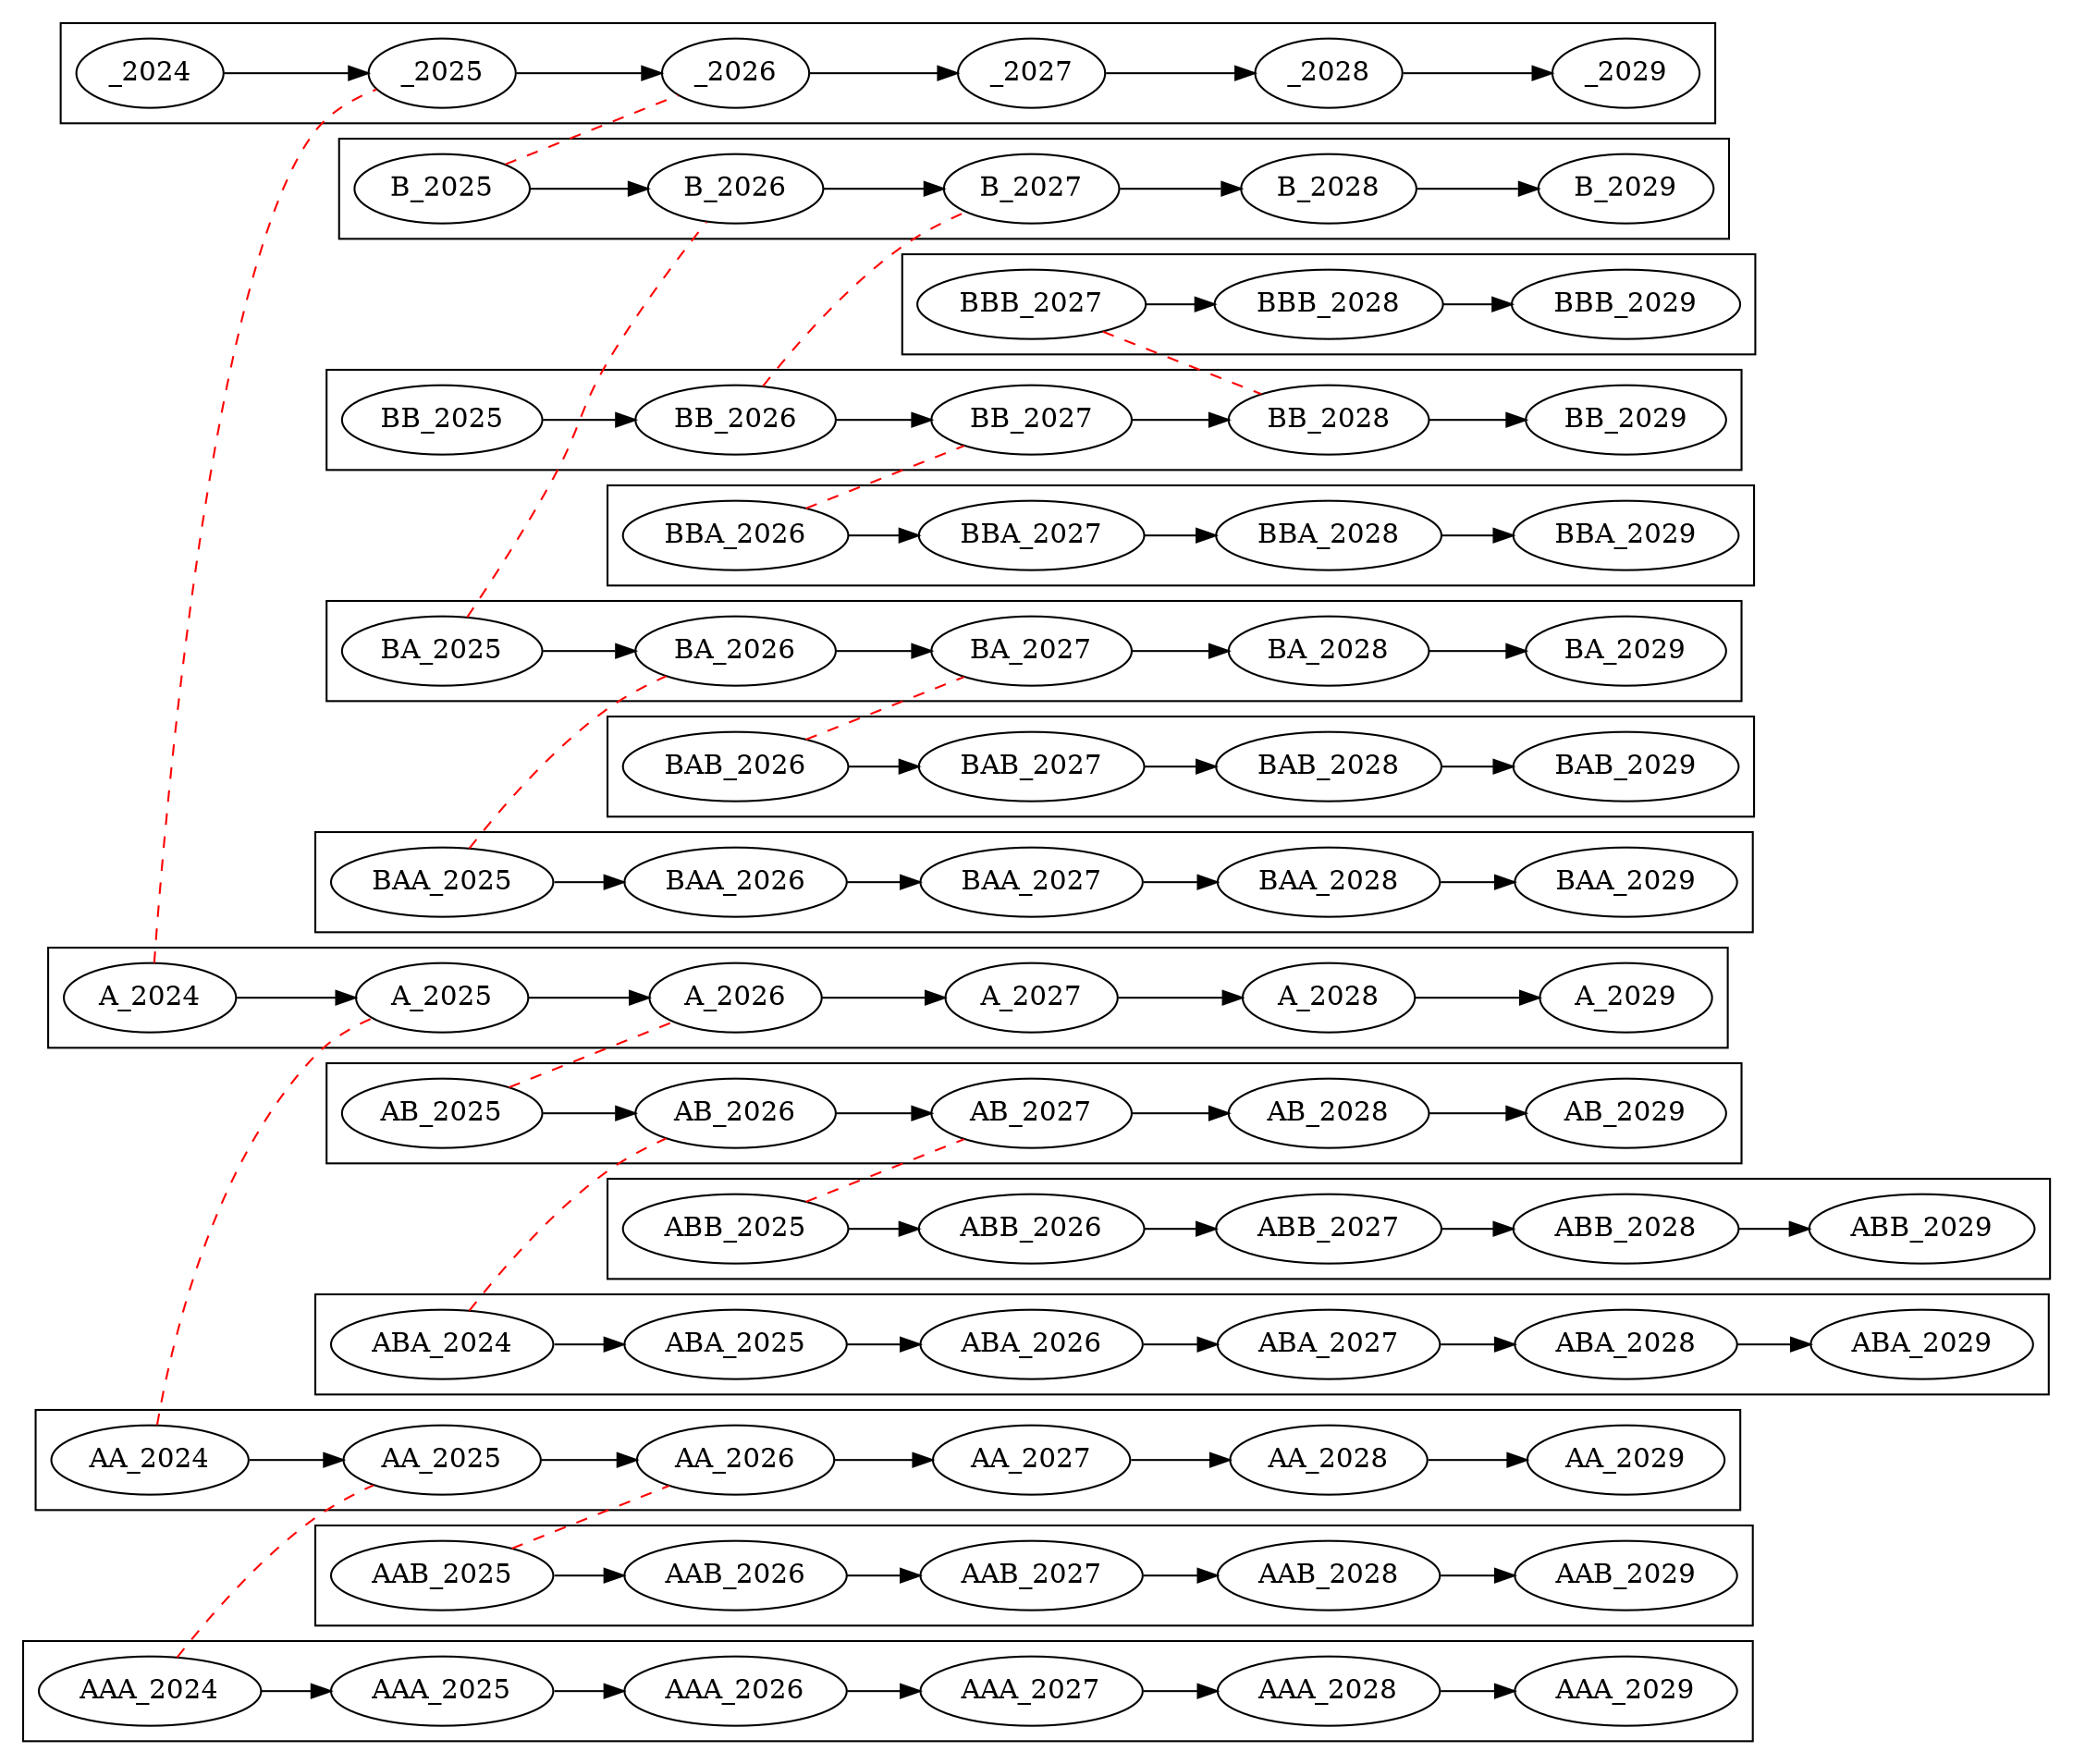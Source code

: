 digraph G {

  subgraph cluster_ {
      _2024 -> _2025 -> _2026 -> _2027 -> _2028 -> _2029 _2028
      
  }

  subgraph cluster_A {
      A_2024 -> A_2025 -> A_2026 -> A_2027 -> A_2028 -> A_2029
  }
  
  subgraph cluster_B {
      B_2025 -> B_2026 -> B_2027 -> B_2028 -> B_2029
  }


  subgraph cluster_AA {
      AA_2024 -> AA_2025 -> AA_2026 -> AA_2027 -> AA_2028 -> AA_2029
  }

  subgraph cluster_AB {
      AB_2025 -> AB_2026 -> AB_2027 -> AB_2028 -> AB_2029
  }

  subgraph cluster_BA {
      BA_2025 -> BA_2026 -> BA_2027 -> BA_2028 -> BA_2029
  }

  subgraph cluster_BB {
      BB_2025 -> BB_2026 -> BB_2027 -> BB_2028 -> BB_2029
  }


  subgraph cluster_AAA {
      AAA_2024 -> AAA_2025 -> AAA_2026 -> AAA_2027 -> AAA_2028 -> AAA_2029
  }

  subgraph cluster_AAB {
      AAB_2025 -> AAB_2026 -> AAB_2027 -> AAB_2028 -> AAB_2029
  }

  subgraph cluster_ABA {
      ABA_2024 -> ABA_2025 -> ABA_2026 -> ABA_2027 -> ABA_2028 -> ABA_2029
  }

  subgraph cluster_ABB {
      ABB_2025 -> ABB_2026 -> ABB_2027 -> ABB_2028 -> ABB_2029
  }

  subgraph cluster_BAA {
      BAA_2025 -> BAA_2026 -> BAA_2027 -> BAA_2028 -> BAA_2029
  }

  subgraph cluster_BAB {
      BAB_2026 -> BAB_2027 -> BAB_2028 -> BAB_2029
  }

  subgraph cluster_BBA {
      BBA_2026 -> BBA_2027 -> BBA_2028 -> BBA_2029
  }

  subgraph cluster_BBB {
      BBB_2027 -> BBB_2028 -> BBB_2029
  }

  {edge[dir=none, style=dashed, color=red]
                             {A_2024 -> _2025}
                  {AA_2024 -> A_2025}
      {AAA_2024 -> AA_2025}
      {AAB_2025 -> AA_2026}
                  {AB_2025 -> A_2026}
      {ABA_2024 -> AB_2026}
      {ABB_2025 -> AB_2027}
                             {B_2025 -> _2026}
                  {BA_2025 -> B_2026}
      {BAA_2025 -> BA_2026}
      {BAB_2026 -> BA_2027}
                  {BB_2026 -> B_2027}
      {BBA_2026 -> BB_2027}
      {BBB_2027 -> BB_2028}
  }

  rankdir=LR
}
